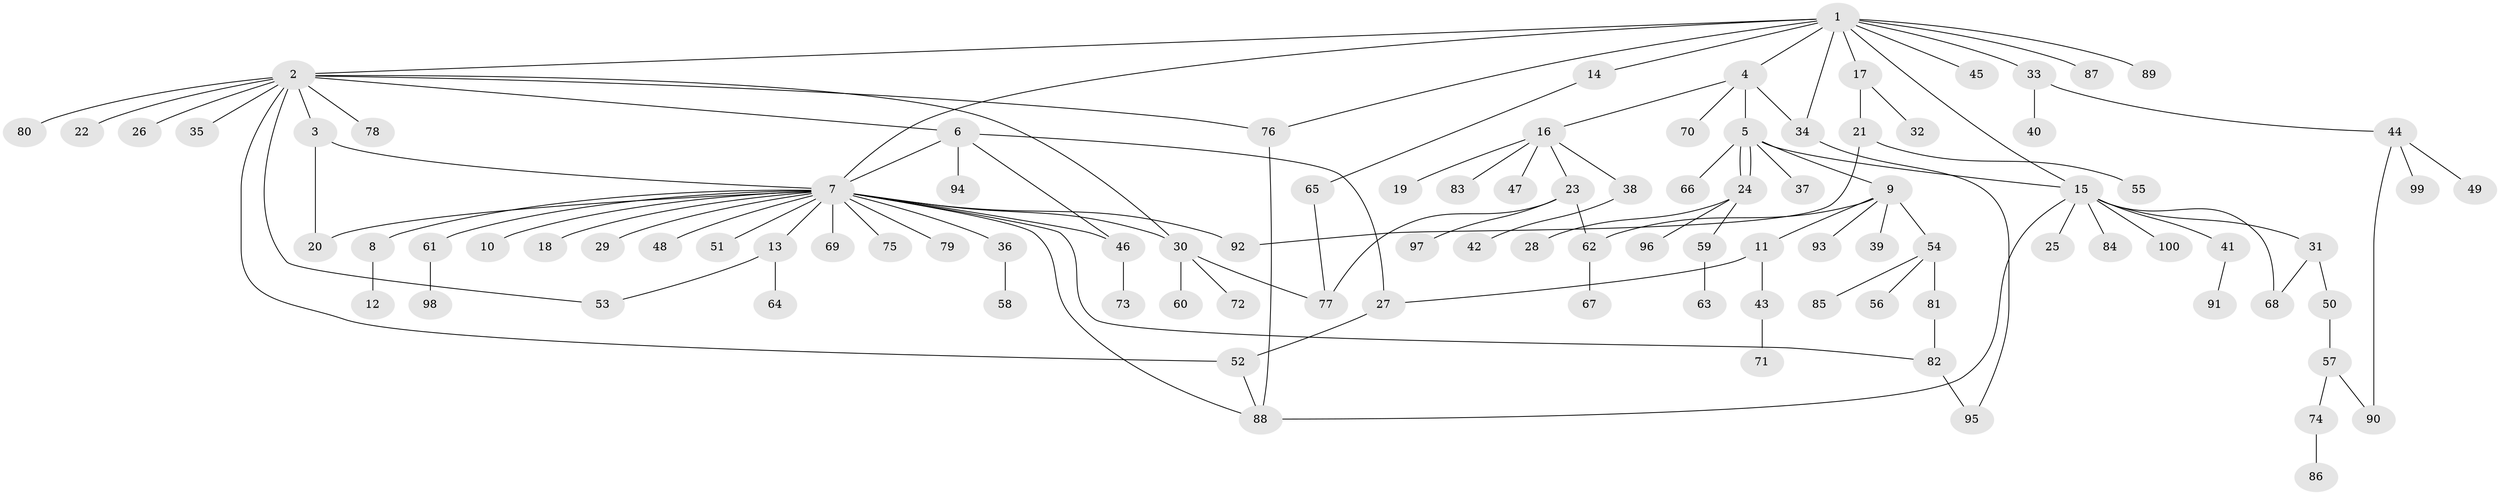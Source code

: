 // coarse degree distribution, {9: 0.025, 5: 0.1, 2: 0.25, 4: 0.15, 11: 0.025, 1: 0.275, 3: 0.175}
// Generated by graph-tools (version 1.1) at 2025/50/03/04/25 22:50:34]
// undirected, 100 vertices, 122 edges
graph export_dot {
  node [color=gray90,style=filled];
  1;
  2;
  3;
  4;
  5;
  6;
  7;
  8;
  9;
  10;
  11;
  12;
  13;
  14;
  15;
  16;
  17;
  18;
  19;
  20;
  21;
  22;
  23;
  24;
  25;
  26;
  27;
  28;
  29;
  30;
  31;
  32;
  33;
  34;
  35;
  36;
  37;
  38;
  39;
  40;
  41;
  42;
  43;
  44;
  45;
  46;
  47;
  48;
  49;
  50;
  51;
  52;
  53;
  54;
  55;
  56;
  57;
  58;
  59;
  60;
  61;
  62;
  63;
  64;
  65;
  66;
  67;
  68;
  69;
  70;
  71;
  72;
  73;
  74;
  75;
  76;
  77;
  78;
  79;
  80;
  81;
  82;
  83;
  84;
  85;
  86;
  87;
  88;
  89;
  90;
  91;
  92;
  93;
  94;
  95;
  96;
  97;
  98;
  99;
  100;
  1 -- 2;
  1 -- 4;
  1 -- 7;
  1 -- 14;
  1 -- 15;
  1 -- 17;
  1 -- 33;
  1 -- 34;
  1 -- 45;
  1 -- 76;
  1 -- 87;
  1 -- 89;
  2 -- 3;
  2 -- 6;
  2 -- 22;
  2 -- 26;
  2 -- 30;
  2 -- 35;
  2 -- 52;
  2 -- 53;
  2 -- 76;
  2 -- 78;
  2 -- 80;
  3 -- 7;
  3 -- 20;
  4 -- 5;
  4 -- 16;
  4 -- 34;
  4 -- 70;
  5 -- 9;
  5 -- 15;
  5 -- 24;
  5 -- 24;
  5 -- 37;
  5 -- 66;
  6 -- 7;
  6 -- 27;
  6 -- 46;
  6 -- 94;
  7 -- 8;
  7 -- 10;
  7 -- 13;
  7 -- 18;
  7 -- 20;
  7 -- 29;
  7 -- 30;
  7 -- 36;
  7 -- 46;
  7 -- 48;
  7 -- 51;
  7 -- 61;
  7 -- 69;
  7 -- 75;
  7 -- 79;
  7 -- 82;
  7 -- 88;
  7 -- 92;
  8 -- 12;
  9 -- 11;
  9 -- 39;
  9 -- 54;
  9 -- 62;
  9 -- 93;
  11 -- 27;
  11 -- 43;
  13 -- 53;
  13 -- 64;
  14 -- 65;
  15 -- 25;
  15 -- 31;
  15 -- 41;
  15 -- 68;
  15 -- 84;
  15 -- 88;
  15 -- 100;
  16 -- 19;
  16 -- 23;
  16 -- 38;
  16 -- 47;
  16 -- 83;
  17 -- 21;
  17 -- 32;
  21 -- 55;
  21 -- 92;
  23 -- 62;
  23 -- 77;
  23 -- 97;
  24 -- 28;
  24 -- 59;
  24 -- 96;
  27 -- 52;
  30 -- 60;
  30 -- 72;
  30 -- 77;
  31 -- 50;
  31 -- 68;
  33 -- 40;
  33 -- 44;
  34 -- 95;
  36 -- 58;
  38 -- 42;
  41 -- 91;
  43 -- 71;
  44 -- 49;
  44 -- 90;
  44 -- 99;
  46 -- 73;
  50 -- 57;
  52 -- 88;
  54 -- 56;
  54 -- 81;
  54 -- 85;
  57 -- 74;
  57 -- 90;
  59 -- 63;
  61 -- 98;
  62 -- 67;
  65 -- 77;
  74 -- 86;
  76 -- 88;
  81 -- 82;
  82 -- 95;
}

